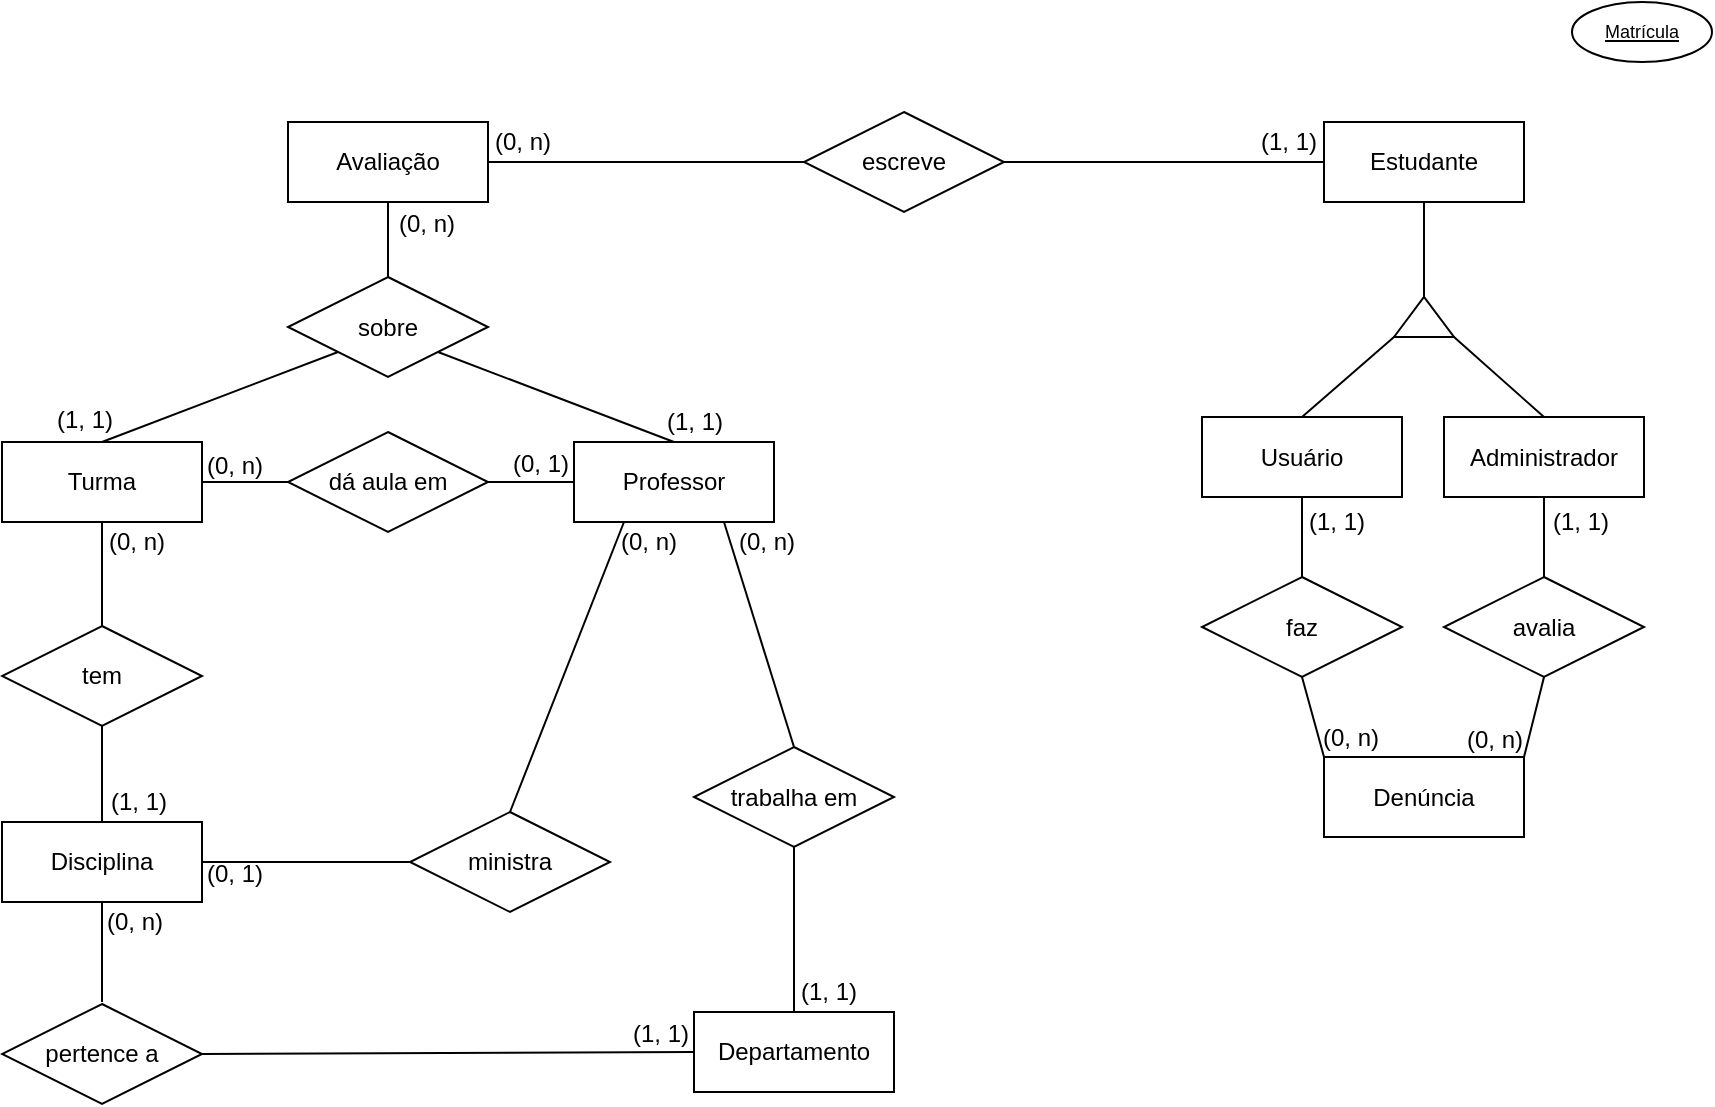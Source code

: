 <mxfile>
    <diagram id="_dQ7f9Yo4Ts8hIGpAVsA" name="Page-1">
        <mxGraphModel dx="475" dy="1357" grid="1" gridSize="10" guides="1" tooltips="1" connect="1" arrows="1" fold="1" page="1" pageScale="1" pageWidth="850" pageHeight="1100" math="0" shadow="0">
            <root>
                <mxCell id="0"/>
                <mxCell id="1" parent="0"/>
                <mxCell id="75" style="edgeStyle=none;html=1;exitX=0.5;exitY=1;exitDx=0;exitDy=0;entryX=0.5;entryY=0;entryDx=0;entryDy=0;endArrow=none;endFill=0;" edge="1" parent="1" source="3">
                    <mxGeometry relative="1" as="geometry">
                        <mxPoint x="65" y="480" as="targetPoint"/>
                    </mxGeometry>
                </mxCell>
                <mxCell id="3" value="Disciplina" style="whiteSpace=wrap;html=1;align=center;" vertex="1" parent="1">
                    <mxGeometry x="15" y="390" width="100" height="40" as="geometry"/>
                </mxCell>
                <mxCell id="4" value="Administrador" style="whiteSpace=wrap;html=1;align=center;" vertex="1" parent="1">
                    <mxGeometry x="736" y="187.5" width="100" height="40" as="geometry"/>
                </mxCell>
                <mxCell id="77" style="edgeStyle=none;html=1;exitX=0.25;exitY=1;exitDx=0;exitDy=0;entryX=0.5;entryY=0;entryDx=0;entryDy=0;endArrow=none;endFill=0;" edge="1" parent="1" source="5" target="33">
                    <mxGeometry relative="1" as="geometry"/>
                </mxCell>
                <mxCell id="83" style="edgeStyle=none;html=1;exitX=0.75;exitY=1;exitDx=0;exitDy=0;entryX=0.5;entryY=0;entryDx=0;entryDy=0;endArrow=none;endFill=0;" edge="1" parent="1" source="5" target="82">
                    <mxGeometry relative="1" as="geometry"/>
                </mxCell>
                <mxCell id="5" value="Professor" style="whiteSpace=wrap;html=1;align=center;" vertex="1" parent="1">
                    <mxGeometry x="301" y="200" width="100" height="40" as="geometry"/>
                </mxCell>
                <mxCell id="55" style="edgeStyle=none;html=1;exitX=0.5;exitY=1;exitDx=0;exitDy=0;entryX=0.5;entryY=0;entryDx=0;entryDy=0;endArrow=none;endFill=0;" edge="1" parent="1" source="6" target="54">
                    <mxGeometry relative="1" as="geometry"/>
                </mxCell>
                <mxCell id="6" value="Avaliação" style="whiteSpace=wrap;html=1;align=center;" vertex="1" parent="1">
                    <mxGeometry x="158" y="40" width="100" height="40" as="geometry"/>
                </mxCell>
                <mxCell id="7" value="Denúncia" style="whiteSpace=wrap;html=1;align=center;" vertex="1" parent="1">
                    <mxGeometry x="676" y="357.5" width="100" height="40" as="geometry"/>
                </mxCell>
                <mxCell id="8" value="Departamento" style="whiteSpace=wrap;html=1;align=center;" vertex="1" parent="1">
                    <mxGeometry x="361" y="485" width="100" height="40" as="geometry"/>
                </mxCell>
                <mxCell id="15" style="edgeStyle=none;html=1;exitX=0.5;exitY=1;exitDx=0;exitDy=0;entryX=0;entryY=0;entryDx=15.0;entryDy=0;entryPerimeter=0;endArrow=none;endFill=0;" edge="1" parent="1" source="9" target="10">
                    <mxGeometry relative="1" as="geometry"/>
                </mxCell>
                <mxCell id="46" style="edgeStyle=none;html=1;exitX=0;exitY=0.5;exitDx=0;exitDy=0;entryX=1;entryY=0.5;entryDx=0;entryDy=0;endArrow=none;endFill=0;" edge="1" parent="1" source="9" target="19">
                    <mxGeometry relative="1" as="geometry"/>
                </mxCell>
                <mxCell id="9" value="Estudante" style="whiteSpace=wrap;html=1;align=center;" vertex="1" parent="1">
                    <mxGeometry x="676" y="40" width="100" height="40" as="geometry"/>
                </mxCell>
                <mxCell id="16" style="edgeStyle=none;html=1;exitX=1;exitY=1;exitDx=0;exitDy=0;exitPerimeter=0;entryX=0.5;entryY=0;entryDx=0;entryDy=0;endArrow=none;endFill=0;" edge="1" parent="1" source="10" target="4">
                    <mxGeometry relative="1" as="geometry"/>
                </mxCell>
                <mxCell id="17" style="edgeStyle=none;html=1;exitX=0;exitY=1;exitDx=0;exitDy=0;exitPerimeter=0;entryX=0.5;entryY=0;entryDx=0;entryDy=0;endArrow=none;endFill=0;" edge="1" parent="1" source="10" target="12">
                    <mxGeometry relative="1" as="geometry"/>
                </mxCell>
                <mxCell id="10" value="" style="verticalLabelPosition=bottom;verticalAlign=top;html=1;shape=mxgraph.basic.acute_triangle;dx=0.5;" vertex="1" parent="1">
                    <mxGeometry x="711" y="127.5" width="30" height="20" as="geometry"/>
                </mxCell>
                <mxCell id="48" style="edgeStyle=none;html=1;exitX=0.5;exitY=1;exitDx=0;exitDy=0;endArrow=none;endFill=0;" edge="1" parent="1" source="12" target="18">
                    <mxGeometry relative="1" as="geometry"/>
                </mxCell>
                <mxCell id="12" value="Usuário" style="whiteSpace=wrap;html=1;align=center;" vertex="1" parent="1">
                    <mxGeometry x="615" y="187.5" width="100" height="40" as="geometry"/>
                </mxCell>
                <mxCell id="73" style="edgeStyle=none;html=1;exitX=0.5;exitY=1;exitDx=0;exitDy=0;endArrow=none;endFill=0;" edge="1" parent="1" source="13" target="72">
                    <mxGeometry relative="1" as="geometry">
                        <mxPoint x="65.364" y="290" as="targetPoint"/>
                    </mxGeometry>
                </mxCell>
                <mxCell id="97" style="edgeStyle=none;html=1;exitX=1;exitY=0.5;exitDx=0;exitDy=0;entryX=0;entryY=0.5;entryDx=0;entryDy=0;endArrow=none;endFill=0;" edge="1" parent="1" source="13" target="96">
                    <mxGeometry relative="1" as="geometry"/>
                </mxCell>
                <mxCell id="13" value="Turma" style="whiteSpace=wrap;html=1;align=center;" vertex="1" parent="1">
                    <mxGeometry x="15" y="200" width="100" height="40" as="geometry"/>
                </mxCell>
                <mxCell id="49" style="edgeStyle=none;html=1;exitX=0.5;exitY=1;exitDx=0;exitDy=0;entryX=0;entryY=0;entryDx=0;entryDy=0;endArrow=none;endFill=0;" edge="1" parent="1" source="18" target="7">
                    <mxGeometry relative="1" as="geometry"/>
                </mxCell>
                <mxCell id="18" value="faz" style="shape=rhombus;perimeter=rhombusPerimeter;whiteSpace=wrap;html=1;align=center;" vertex="1" parent="1">
                    <mxGeometry x="615" y="267.5" width="100" height="50" as="geometry"/>
                </mxCell>
                <mxCell id="47" style="edgeStyle=none;html=1;exitX=0;exitY=0.5;exitDx=0;exitDy=0;entryX=1;entryY=0.5;entryDx=0;entryDy=0;endArrow=none;endFill=0;" edge="1" parent="1" source="19" target="6">
                    <mxGeometry relative="1" as="geometry">
                        <mxPoint x="396" y="57.5" as="sourcePoint"/>
                    </mxGeometry>
                </mxCell>
                <mxCell id="19" value="escreve" style="shape=rhombus;perimeter=rhombusPerimeter;whiteSpace=wrap;html=1;align=center;" vertex="1" parent="1">
                    <mxGeometry x="416" y="35" width="100" height="50" as="geometry"/>
                </mxCell>
                <mxCell id="79" style="edgeStyle=none;html=1;entryX=1;entryY=0.5;entryDx=0;entryDy=0;endArrow=none;endFill=0;" edge="1" parent="1" source="33" target="3">
                    <mxGeometry relative="1" as="geometry"/>
                </mxCell>
                <mxCell id="33" value="ministra" style="shape=rhombus;perimeter=rhombusPerimeter;whiteSpace=wrap;html=1;align=center;" vertex="1" parent="1">
                    <mxGeometry x="219" y="385" width="100" height="50" as="geometry"/>
                </mxCell>
                <mxCell id="50" style="edgeStyle=none;html=1;exitX=0.5;exitY=1;exitDx=0;exitDy=0;endArrow=none;endFill=0;" edge="1" parent="1" target="52" source="4">
                    <mxGeometry relative="1" as="geometry">
                        <mxPoint x="806.0" y="227.5" as="sourcePoint"/>
                    </mxGeometry>
                </mxCell>
                <mxCell id="53" style="edgeStyle=none;html=1;exitX=0.5;exitY=1;exitDx=0;exitDy=0;entryX=1;entryY=0;entryDx=0;entryDy=0;endArrow=none;endFill=0;" edge="1" parent="1" source="52" target="7">
                    <mxGeometry relative="1" as="geometry"/>
                </mxCell>
                <mxCell id="52" value="avalia" style="shape=rhombus;perimeter=rhombusPerimeter;whiteSpace=wrap;html=1;align=center;" vertex="1" parent="1">
                    <mxGeometry x="736" y="267.5" width="100" height="50" as="geometry"/>
                </mxCell>
                <mxCell id="56" style="edgeStyle=none;html=1;entryX=0.5;entryY=0;entryDx=0;entryDy=0;endArrow=none;endFill=0;exitX=0;exitY=1;exitDx=0;exitDy=0;" edge="1" parent="1" source="54" target="13">
                    <mxGeometry relative="1" as="geometry">
                        <mxPoint x="141.744" y="155.872" as="sourcePoint"/>
                    </mxGeometry>
                </mxCell>
                <mxCell id="69" style="edgeStyle=none;html=1;exitX=1;exitY=1;exitDx=0;exitDy=0;entryX=0.5;entryY=0;entryDx=0;entryDy=0;endArrow=none;endFill=0;" edge="1" parent="1" source="54" target="5">
                    <mxGeometry relative="1" as="geometry">
                        <mxPoint x="276" y="155" as="sourcePoint"/>
                    </mxGeometry>
                </mxCell>
                <mxCell id="54" value="sobre" style="shape=rhombus;perimeter=rhombusPerimeter;whiteSpace=wrap;html=1;align=center;" vertex="1" parent="1">
                    <mxGeometry x="158" y="117.5" width="100" height="50" as="geometry"/>
                </mxCell>
                <mxCell id="60" value="(1, 1)" style="text;html=1;align=center;verticalAlign=middle;resizable=0;points=[];autosize=1;strokeColor=none;fillColor=none;" vertex="1" parent="1">
                    <mxGeometry x="657" y="224.5" width="50" height="30" as="geometry"/>
                </mxCell>
                <mxCell id="61" value="(0, n)" style="text;html=1;align=center;verticalAlign=middle;resizable=0;points=[];autosize=1;strokeColor=none;fillColor=none;" vertex="1" parent="1">
                    <mxGeometry x="664" y="332.5" width="50" height="30" as="geometry"/>
                </mxCell>
                <mxCell id="62" value="(0, n)" style="text;html=1;align=center;verticalAlign=middle;resizable=0;points=[];autosize=1;strokeColor=none;fillColor=none;" vertex="1" parent="1">
                    <mxGeometry x="736" y="333.5" width="50" height="30" as="geometry"/>
                </mxCell>
                <mxCell id="63" value="(1, 1)" style="text;html=1;align=center;verticalAlign=middle;resizable=0;points=[];autosize=1;strokeColor=none;fillColor=none;" vertex="1" parent="1">
                    <mxGeometry x="779" y="224.5" width="50" height="30" as="geometry"/>
                </mxCell>
                <mxCell id="64" value="(0, n)" style="text;html=1;align=center;verticalAlign=middle;resizable=0;points=[];autosize=1;strokeColor=none;fillColor=none;" vertex="1" parent="1">
                    <mxGeometry x="250" y="34.5" width="50" height="30" as="geometry"/>
                </mxCell>
                <mxCell id="65" value="(1, 1)" style="text;html=1;align=center;verticalAlign=middle;resizable=0;points=[];autosize=1;strokeColor=none;fillColor=none;" vertex="1" parent="1">
                    <mxGeometry x="633" y="35" width="50" height="30" as="geometry"/>
                </mxCell>
                <mxCell id="66" value="(0, n)" style="text;html=1;align=center;verticalAlign=middle;resizable=0;points=[];autosize=1;strokeColor=none;fillColor=none;" vertex="1" parent="1">
                    <mxGeometry x="202" y="75.5" width="50" height="30" as="geometry"/>
                </mxCell>
                <mxCell id="68" value="(1, 1)" style="text;html=1;align=center;verticalAlign=middle;resizable=0;points=[];autosize=1;strokeColor=none;fillColor=none;" vertex="1" parent="1">
                    <mxGeometry x="31" y="174" width="50" height="30" as="geometry"/>
                </mxCell>
                <mxCell id="70" value="(1, 1)" style="text;html=1;align=center;verticalAlign=middle;resizable=0;points=[];autosize=1;strokeColor=none;fillColor=none;" vertex="1" parent="1">
                    <mxGeometry x="336" y="175" width="50" height="30" as="geometry"/>
                </mxCell>
                <mxCell id="76" style="edgeStyle=none;html=1;exitX=1;exitY=0.5;exitDx=0;exitDy=0;entryX=0;entryY=0.5;entryDx=0;entryDy=0;endArrow=none;endFill=0;" edge="1" parent="1" source="71" target="8">
                    <mxGeometry relative="1" as="geometry"/>
                </mxCell>
                <mxCell id="71" value="pertence a" style="shape=rhombus;perimeter=rhombusPerimeter;whiteSpace=wrap;html=1;align=center;" vertex="1" parent="1">
                    <mxGeometry x="15" y="481" width="100" height="50" as="geometry"/>
                </mxCell>
                <mxCell id="74" style="edgeStyle=none;html=1;exitX=0.5;exitY=1;exitDx=0;exitDy=0;entryX=0.5;entryY=0;entryDx=0;entryDy=0;endArrow=none;endFill=0;" edge="1" parent="1" source="72" target="3">
                    <mxGeometry relative="1" as="geometry"/>
                </mxCell>
                <mxCell id="72" value="tem" style="shape=rhombus;perimeter=rhombusPerimeter;whiteSpace=wrap;html=1;align=center;" vertex="1" parent="1">
                    <mxGeometry x="15" y="292" width="100" height="50" as="geometry"/>
                </mxCell>
                <mxCell id="84" style="edgeStyle=none;html=1;exitX=0.5;exitY=1;exitDx=0;exitDy=0;entryX=0.5;entryY=0;entryDx=0;entryDy=0;endArrow=none;endFill=0;" edge="1" parent="1" source="82" target="8">
                    <mxGeometry relative="1" as="geometry"/>
                </mxCell>
                <mxCell id="82" value="trabalha em" style="shape=rhombus;perimeter=rhombusPerimeter;whiteSpace=wrap;html=1;align=center;" vertex="1" parent="1">
                    <mxGeometry x="361" y="352.5" width="100" height="50" as="geometry"/>
                </mxCell>
                <mxCell id="88" value="(1, 1)" style="text;html=1;align=center;verticalAlign=middle;resizable=0;points=[];autosize=1;strokeColor=none;fillColor=none;" vertex="1" parent="1">
                    <mxGeometry x="58" y="365" width="50" height="30" as="geometry"/>
                </mxCell>
                <mxCell id="89" value="(0, n)" style="text;html=1;align=center;verticalAlign=middle;resizable=0;points=[];autosize=1;strokeColor=none;fillColor=none;" vertex="1" parent="1">
                    <mxGeometry x="57" y="235" width="50" height="30" as="geometry"/>
                </mxCell>
                <mxCell id="90" value="(1, 1)" style="text;html=1;align=center;verticalAlign=middle;resizable=0;points=[];autosize=1;strokeColor=none;fillColor=none;" vertex="1" parent="1">
                    <mxGeometry x="319" y="481" width="50" height="30" as="geometry"/>
                </mxCell>
                <mxCell id="91" value="(0, n)" style="text;html=1;align=center;verticalAlign=middle;resizable=0;points=[];autosize=1;strokeColor=none;fillColor=none;" vertex="1" parent="1">
                    <mxGeometry x="56" y="425" width="50" height="30" as="geometry"/>
                </mxCell>
                <mxCell id="92" value="(0, n)" style="text;html=1;align=center;verticalAlign=middle;resizable=0;points=[];autosize=1;strokeColor=none;fillColor=none;" vertex="1" parent="1">
                    <mxGeometry x="313" y="235" width="50" height="30" as="geometry"/>
                </mxCell>
                <mxCell id="93" value="(0, 1)" style="text;html=1;align=center;verticalAlign=middle;resizable=0;points=[];autosize=1;strokeColor=none;fillColor=none;" vertex="1" parent="1">
                    <mxGeometry x="106" y="401" width="50" height="30" as="geometry"/>
                </mxCell>
                <mxCell id="94" value="(1, 1)" style="text;html=1;align=center;verticalAlign=middle;resizable=0;points=[];autosize=1;strokeColor=none;fillColor=none;" vertex="1" parent="1">
                    <mxGeometry x="403" y="460" width="50" height="30" as="geometry"/>
                </mxCell>
                <mxCell id="95" value="(0, n)" style="text;html=1;align=center;verticalAlign=middle;resizable=0;points=[];autosize=1;strokeColor=none;fillColor=none;" vertex="1" parent="1">
                    <mxGeometry x="372" y="235" width="50" height="30" as="geometry"/>
                </mxCell>
                <mxCell id="98" style="edgeStyle=none;html=1;exitX=1;exitY=0.5;exitDx=0;exitDy=0;entryX=0;entryY=0.5;entryDx=0;entryDy=0;endArrow=none;endFill=0;" edge="1" parent="1" source="96" target="5">
                    <mxGeometry relative="1" as="geometry"/>
                </mxCell>
                <mxCell id="96" value="dá aula em" style="shape=rhombus;perimeter=rhombusPerimeter;whiteSpace=wrap;html=1;align=center;" vertex="1" parent="1">
                    <mxGeometry x="158" y="195" width="100" height="50" as="geometry"/>
                </mxCell>
                <mxCell id="99" value="(0, n)" style="text;html=1;align=center;verticalAlign=middle;resizable=0;points=[];autosize=1;strokeColor=none;fillColor=none;" vertex="1" parent="1">
                    <mxGeometry x="106" y="197" width="50" height="30" as="geometry"/>
                </mxCell>
                <mxCell id="100" value="(0, 1)" style="text;html=1;align=center;verticalAlign=middle;resizable=0;points=[];autosize=1;strokeColor=none;fillColor=none;" vertex="1" parent="1">
                    <mxGeometry x="259" y="196" width="50" height="30" as="geometry"/>
                </mxCell>
                <mxCell id="114" value="&lt;u&gt;Matrícula&lt;br&gt;&lt;/u&gt;" style="ellipse;whiteSpace=wrap;html=1;align=center;fontSize=9;" vertex="1" parent="1">
                    <mxGeometry x="800" y="-20" width="70" height="30" as="geometry"/>
                </mxCell>
            </root>
        </mxGraphModel>
    </diagram>
</mxfile>
